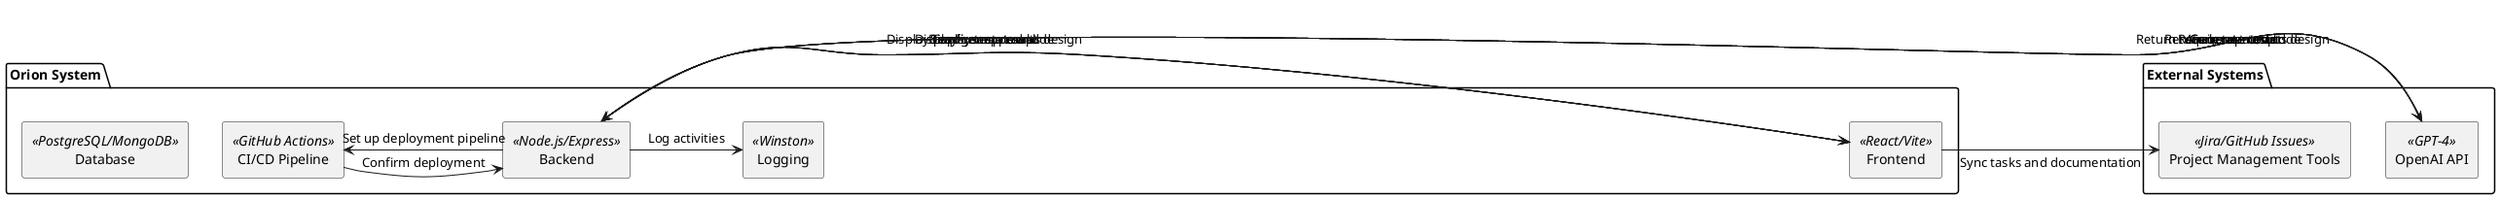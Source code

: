 @startuml
skinparam componentStyle rectangle

package "Orion System" {
    [Frontend] << React/Vite >>
    [Backend] << Node.js/Express >>
    [Database] << PostgreSQL/MongoDB >>
    [CI/CD Pipeline] << GitHub Actions >>
    [Logging] << Winston >>
}

package "External Systems" {
    [OpenAI API] << GPT-4 >>
    [Project Management Tools] << Jira/GitHub Issues >>
}

[Frontend] -> [Backend] : Send user prompt
[Backend] -> [OpenAI API] : Analyze prompt
[OpenAI API] -> [Backend] : Return requirements and design

[Backend] -> [Frontend] : Display requirements and design
[Frontend] -> [Backend] : Confirm approval

[Backend] -> [OpenAI API] : Generate code
[OpenAI API] -> [Backend] : Return generated code
[Backend] -> [Frontend] : Display generated code

[Backend] -> [OpenAI API] : Generate tests
[OpenAI API] -> [Backend] : Return test results
[Backend] -> [Frontend] : Display test results

[Backend] -> [CI/CD Pipeline] : Set up deployment pipeline
[CI/CD Pipeline] -> [Backend] : Confirm deployment

[Backend] -> [Logging] : Log activities
[Frontend] -> [Project Management Tools] : Sync tasks and documentation

@enduml
